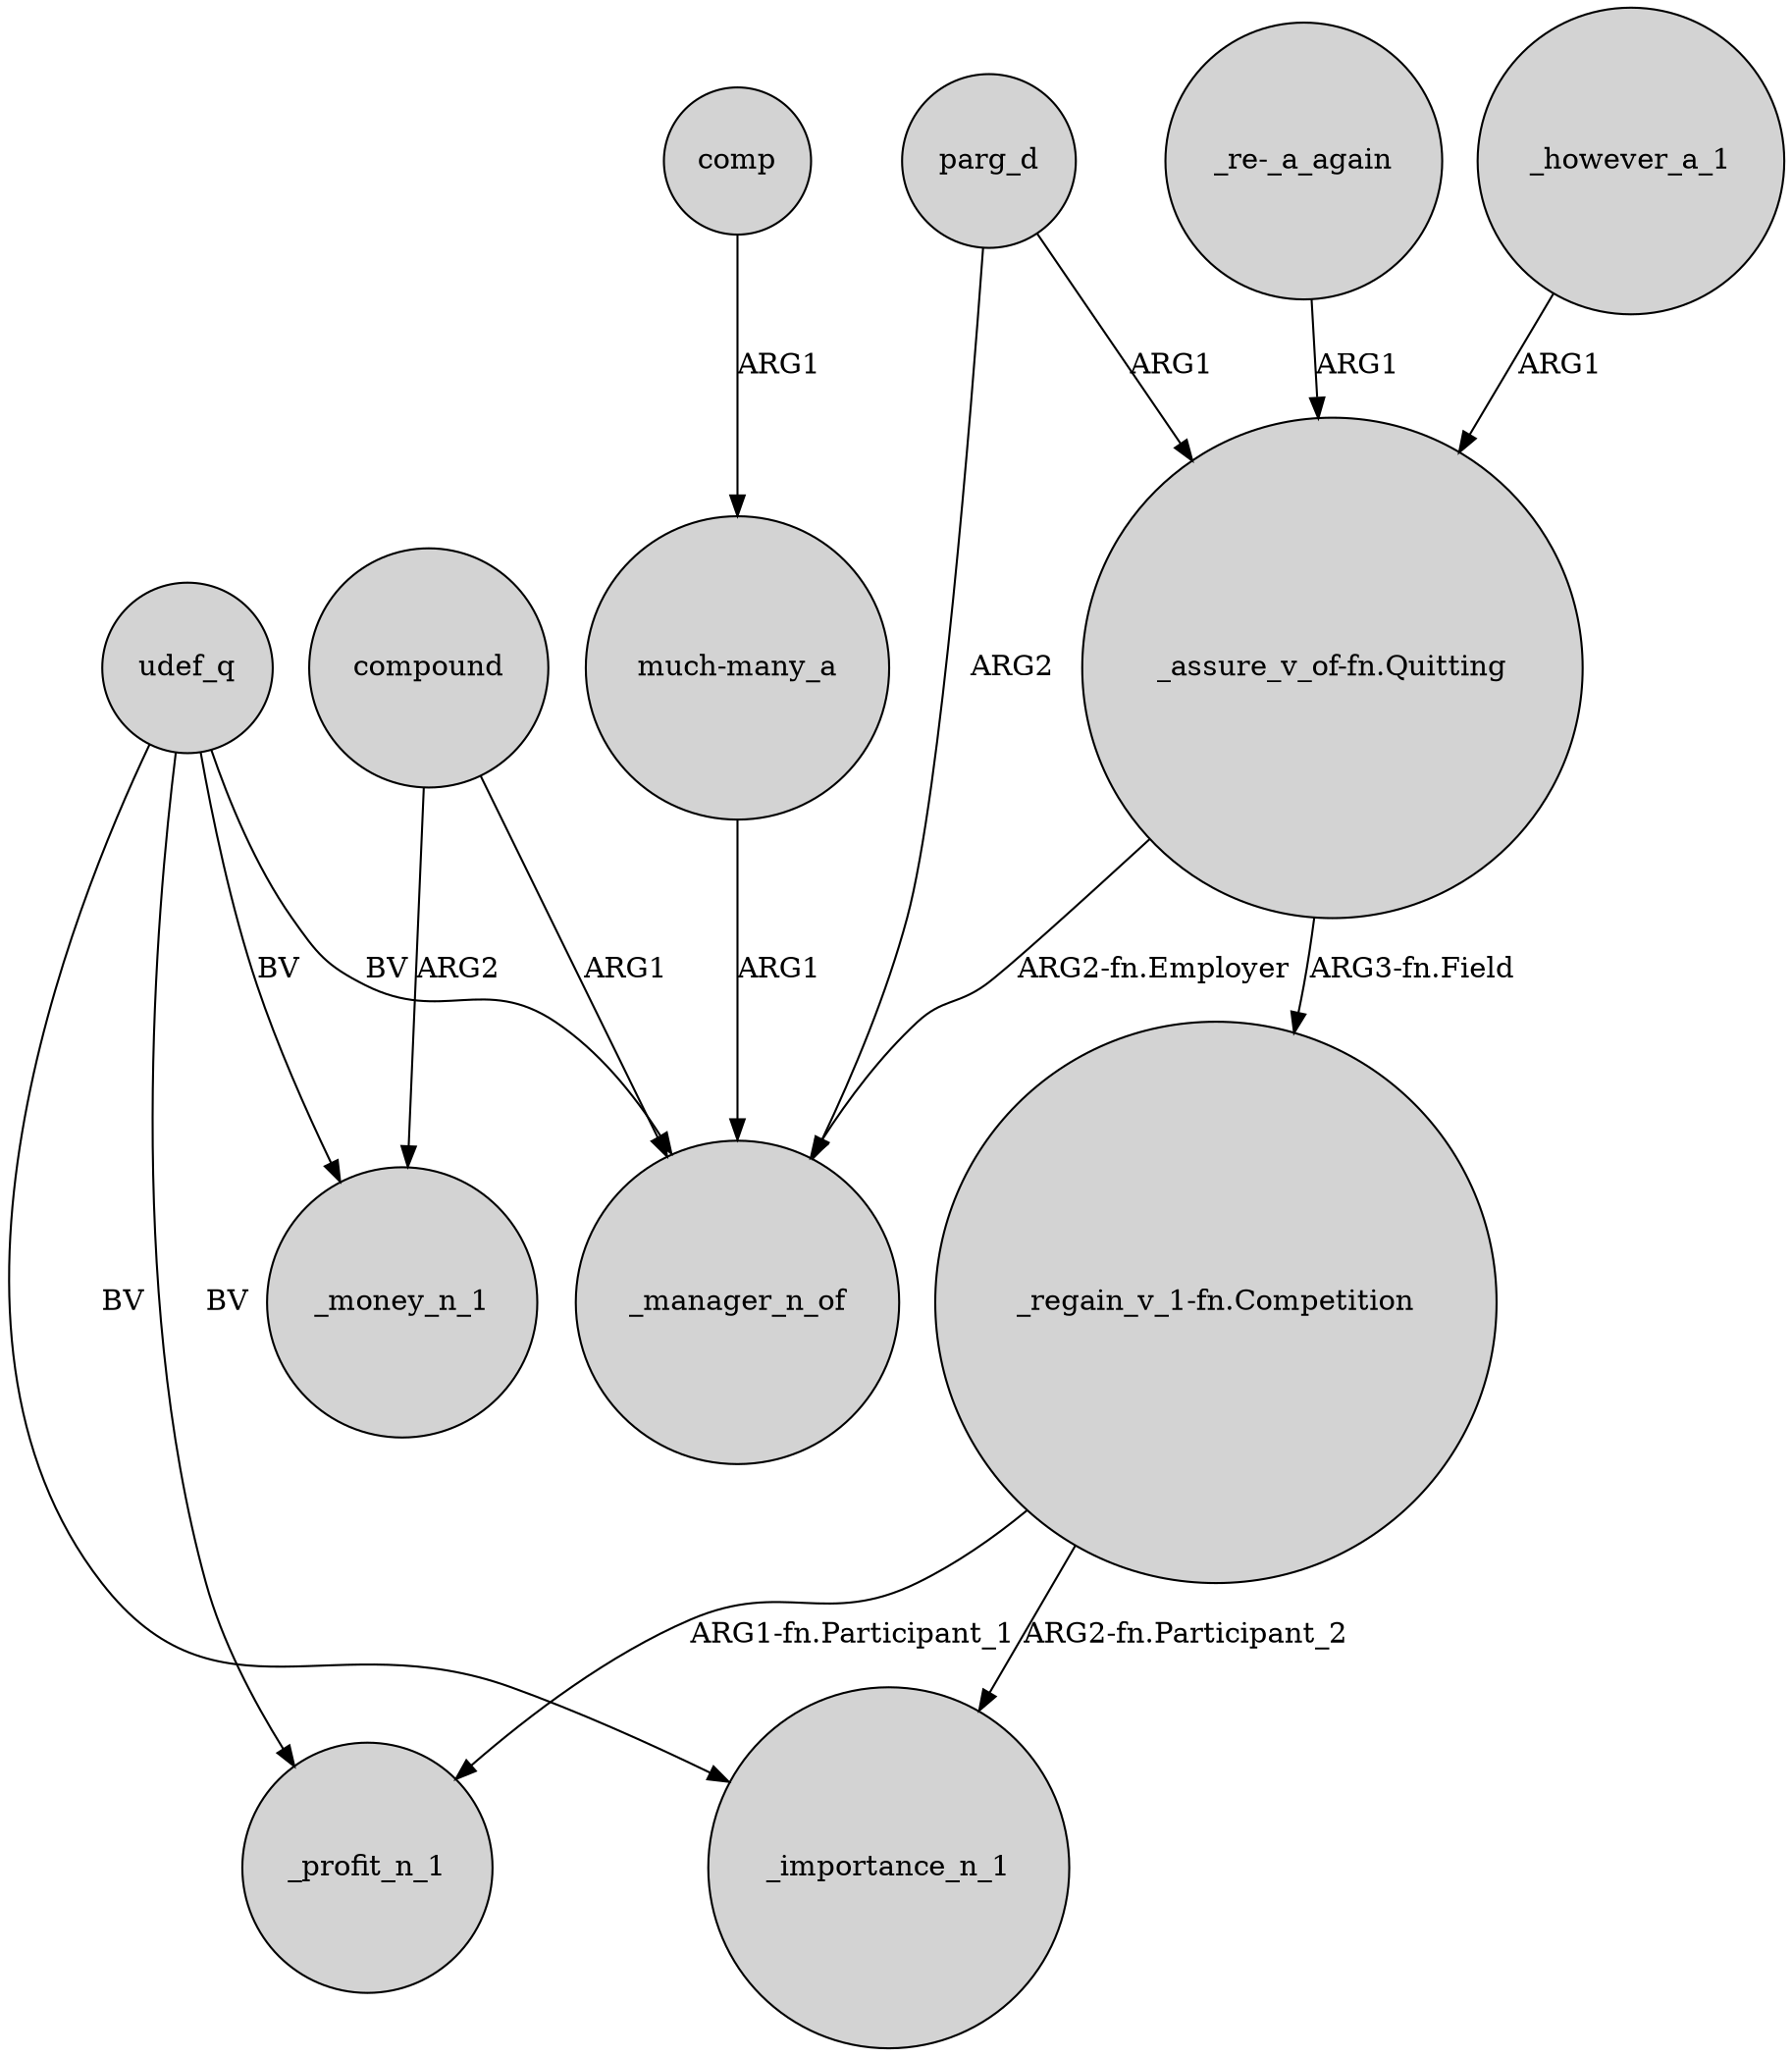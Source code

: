 digraph {
	node [shape=circle style=filled]
	udef_q -> _money_n_1 [label=BV]
	udef_q -> _profit_n_1 [label=BV]
	"much-many_a" -> _manager_n_of [label=ARG1]
	"_regain_v_1-fn.Competition" -> _importance_n_1 [label="ARG2-fn.Participant_2"]
	parg_d -> _manager_n_of [label=ARG2]
	"_assure_v_of-fn.Quitting" -> "_regain_v_1-fn.Competition" [label="ARG3-fn.Field"]
	"_regain_v_1-fn.Competition" -> _profit_n_1 [label="ARG1-fn.Participant_1"]
	"_re-_a_again" -> "_assure_v_of-fn.Quitting" [label=ARG1]
	_however_a_1 -> "_assure_v_of-fn.Quitting" [label=ARG1]
	compound -> _money_n_1 [label=ARG2]
	udef_q -> _manager_n_of [label=BV]
	compound -> _manager_n_of [label=ARG1]
	parg_d -> "_assure_v_of-fn.Quitting" [label=ARG1]
	"_assure_v_of-fn.Quitting" -> _manager_n_of [label="ARG2-fn.Employer"]
	comp -> "much-many_a" [label=ARG1]
	udef_q -> _importance_n_1 [label=BV]
}
